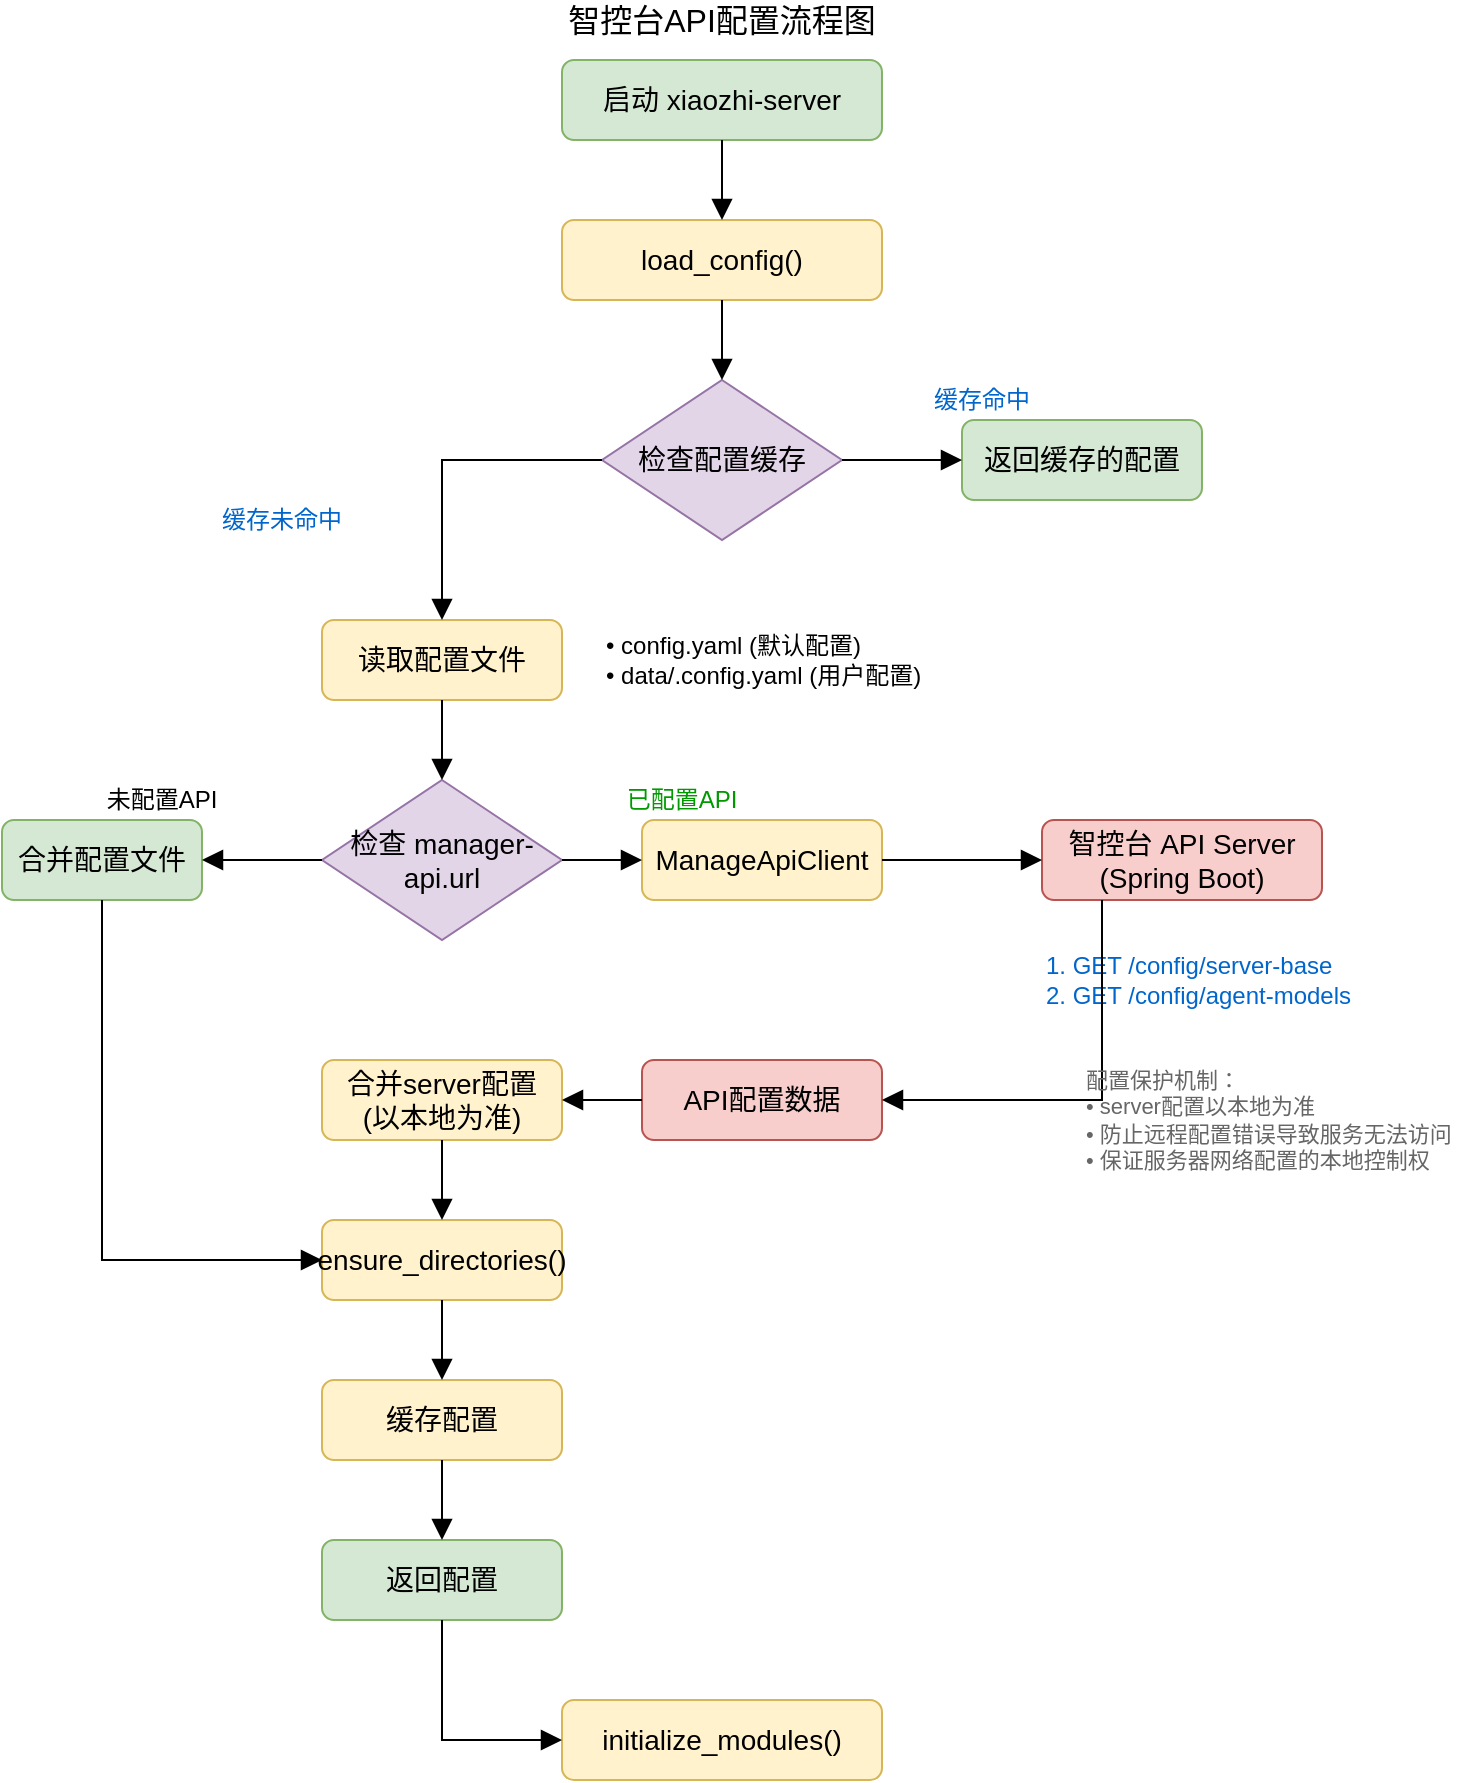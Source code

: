<mxfile>
    <diagram id="prtHgNgQTEPvFCAcTncT" name="智控台API配置流程">
        <mxGraphModel dx="1226" dy="898" grid="1" gridSize="10" guides="1" tooltips="1" connect="1" arrows="1" fold="1" page="1" pageScale="1" pageWidth="827" pageHeight="1169" math="0" shadow="0">
            <root>
                <mxCell id="0"/>
                <mxCell id="1" parent="0"/>
                <mxCell id="start" value="启动 xiaozhi-server" style="rounded=1;whiteSpace=wrap;html=1;fontSize=14;fillColor=#d5e8d4;strokeColor=#82b366;" vertex="1" parent="1">
                    <mxGeometry x="320" y="40" width="160" height="40" as="geometry"/>
                </mxCell>
                <mxCell id="load_config" value="load_config()" style="rounded=1;whiteSpace=wrap;html=1;fontSize=14;fillColor=#fff2cc;strokeColor=#d6b656;" vertex="1" parent="1">
                    <mxGeometry x="320" y="120" width="160" height="40" as="geometry"/>
                </mxCell>
                <mxCell id="edge_start_load" style="edgeStyle=orthogonalEdgeStyle;rounded=0;orthogonalLoop=1;jettySize=auto;html=1;startArrow=none;endArrow=block;startSize=8;endSize=8;" edge="1" parent="1" source="start" target="load_config">
                    <mxGeometry relative="1" as="geometry"/>
                </mxCell>
                <mxCell id="check_cache" value="检查配置缓存" style="rhombus;whiteSpace=wrap;html=1;fontSize=14;fillColor=#e1d5e7;strokeColor=#9673a6;" vertex="1" parent="1">
                    <mxGeometry x="340" y="200" width="120" height="80" as="geometry"/>
                </mxCell>
                <mxCell id="edge_load_cache" style="edgeStyle=orthogonalEdgeStyle;rounded=0;orthogonalLoop=1;jettySize=auto;html=1;startArrow=none;endArrow=block;startSize=8;endSize=8;" edge="1" parent="1" source="load_config" target="check_cache">
                    <mxGeometry relative="1" as="geometry"/>
                </mxCell>
                <mxCell id="cache_hit" value="返回缓存的配置" style="rounded=1;whiteSpace=wrap;html=1;fontSize=14;fillColor=#d5e8d4;strokeColor=#82b366;" vertex="1" parent="1">
                    <mxGeometry x="520" y="220" width="120" height="40" as="geometry"/>
                </mxCell>
                <mxCell id="edge_cache_hit" style="edgeStyle=orthogonalEdgeStyle;rounded=0;orthogonalLoop=1;jettySize=auto;html=1;startArrow=none;endArrow=block;startSize=8;endSize=8;" edge="1" parent="1" source="check_cache" target="cache_hit">
                    <mxGeometry relative="1" as="geometry">
                        <mxPoint x="520" y="240" as="targetPoint"/>
                        <Array as="points">
                            <mxPoint x="480" y="240"/>
                            <mxPoint x="520" y="240"/>
                        </Array>
                    </mxGeometry>
                </mxCell>
                <mxCell id="cache_hit_label" value="缓存命中" style="text;html=1;strokeColor=none;fillColor=none;align=center;verticalAlign=middle;whiteSpace=wrap;rounded=0;fontSize=12;fontColor=#0066CC;" vertex="1" parent="1">
                    <mxGeometry x="500" y="200" width="60" height="20" as="geometry"/>
                </mxCell>
                <mxCell id="read_files" value="读取配置文件" style="rounded=1;whiteSpace=wrap;html=1;fontSize=14;fillColor=#fff2cc;strokeColor=#d6b656;" vertex="1" parent="1">
                    <mxGeometry x="200" y="320" width="120" height="40" as="geometry"/>
                </mxCell>
                <mxCell id="edge_cache_miss" style="edgeStyle=orthogonalEdgeStyle;rounded=0;orthogonalLoop=1;jettySize=auto;html=1;startArrow=none;endArrow=block;startSize=8;endSize=8;" edge="1" parent="1" source="check_cache" target="read_files">
                    <mxGeometry relative="1" as="geometry">
                        <Array as="points">
                            <mxPoint x="260" y="240"/>
                            <mxPoint x="260" y="320"/>
                        </Array>
                    </mxGeometry>
                </mxCell>
                <mxCell id="cache_miss_label" value="缓存未命中" style="text;html=1;strokeColor=none;fillColor=none;align=center;verticalAlign=middle;whiteSpace=wrap;rounded=0;fontSize=12;fontColor=#0066CC;" vertex="1" parent="1">
                    <mxGeometry x="140" y="260" width="80" height="20" as="geometry"/>
                </mxCell>
                <mxCell id="file_list" value="• config.yaml (默认配置)&#xa;• data/.config.yaml (用户配置)" style="text;html=1;strokeColor=none;fillColor=none;align=left;verticalAlign=middle;whiteSpace=wrap;rounded=0;fontSize=12;" vertex="1" parent="1">
                    <mxGeometry x="340" y="320" width="200" height="40" as="geometry"/>
                </mxCell>
                <mxCell id="check_manager_api" value="检查 manager-api.url" style="rhombus;whiteSpace=wrap;html=1;fontSize=14;fillColor=#e1d5e7;strokeColor=#9673a6;" vertex="1" parent="1">
                    <mxGeometry x="200" y="400" width="120" height="80" as="geometry"/>
                </mxCell>
                <mxCell id="edge_files_check" style="edgeStyle=orthogonalEdgeStyle;rounded=0;orthogonalLoop=1;jettySize=auto;html=1;startArrow=none;endArrow=block;startSize=8;endSize=8;" edge="1" parent="1" source="read_files" target="check_manager_api">
                    <mxGeometry relative="1" as="geometry"/>
                </mxCell>
                <mxCell id="merge_config" value="合并配置文件" style="rounded=1;whiteSpace=wrap;html=1;fontSize=14;fillColor=#d5e8d4;strokeColor=#82b366;" vertex="1" parent="1">
                    <mxGeometry x="40" y="420" width="100" height="40" as="geometry"/>
                </mxCell>
                <mxCell id="edge_no_api" style="edgeStyle=orthogonalEdgeStyle;rounded=0;orthogonalLoop=1;jettySize=auto;html=1;startArrow=none;endArrow=block;startSize=8;endSize=8;" edge="1" parent="1" source="check_manager_api" target="merge_config">
                    <mxGeometry relative="1" as="geometry">
                        <Array as="points">
                            <mxPoint x="90" y="440"/>
                        </Array>
                    </mxGeometry>
                </mxCell>
                <mxCell id="no_api_label" value="未配置API" style="text;html=1;strokeColor=none;fillColor=none;align=center;verticalAlign=middle;whiteSpace=wrap;rounded=0;fontSize=12;fontColor:#CC0000;" vertex="1" parent="1">
                    <mxGeometry x="80" y="400" width="80" height="20" as="geometry"/>
                </mxCell>
                <mxCell id="api_client" value="ManageApiClient" style="rounded=1;whiteSpace=wrap;html=1;fontSize=14;fillColor=#fff2cc;strokeColor=#d6b656;" vertex="1" parent="1">
                    <mxGeometry x="360" y="420" width="120" height="40" as="geometry"/>
                </mxCell>
                <mxCell id="edge_has_api" style="edgeStyle=orthogonalEdgeStyle;rounded=0;orthogonalLoop=1;jettySize=auto;html=1;startArrow=none;endArrow=block;startSize=8;endSize=8;" edge="1" parent="1" source="check_manager_api" target="api_client">
                    <mxGeometry relative="1" as="geometry">
                        <Array as="points">
                            <mxPoint x="340" y="440"/>
                            <mxPoint x="360" y="440"/>
                        </Array>
                    </mxGeometry>
                </mxCell>
                <mxCell id="has_api_label" value="已配置API" style="text;html=1;strokeColor=none;fillColor=none;align=center;verticalAlign=middle;whiteSpace=wrap;rounded=0;fontSize=12;fontColor=#009900;" vertex="1" parent="1">
                    <mxGeometry x="340" y="400" width="80" height="20" as="geometry"/>
                </mxCell>
                <mxCell id="manager_api_server" value="智控台 API Server&#xa;(Spring Boot)" style="rounded=1;whiteSpace=wrap;html=1;fontSize=14;fillColor=#f8cecc;strokeColor=#b85450;" vertex="1" parent="1">
                    <mxGeometry x="560" y="420" width="140" height="40" as="geometry"/>
                </mxCell>
                <mxCell id="edge_api_call" style="edgeStyle=orthogonalEdgeStyle;rounded=0;orthogonalLoop=1;jettySize=auto;html=1;startArrow=none;endArrow=block;startSize=8;endSize=8;" edge="1" parent="1" source="api_client" target="manager_api_server">
                    <mxGeometry relative="1" as="geometry"/>
                </mxCell>
                <mxCell id="api_calls" value="1. GET /config/server-base&#xa;2. GET /config/agent-models" style="text;html=1;strokeColor=none;fillColor=none;align=left;verticalAlign=middle;whiteSpace=wrap;rounded=0;fontSize=12;fontColor=#0066CC;" vertex="1" parent="1">
                    <mxGeometry x="560" y="480" width="200" height="40" as="geometry"/>
                </mxCell>
                <mxCell id="api_response" value="API配置数据" style="rounded=1;whiteSpace=wrap;html=1;fontSize=14;fillColor=#f8cecc;strokeColor=#b85450;" vertex="1" parent="1">
                    <mxGeometry x="360" y="540" width="120" height="40" as="geometry"/>
                </mxCell>
                <mxCell id="edge_api_response" style="edgeStyle=orthogonalEdgeStyle;rounded=0;orthogonalLoop=1;jettySize=auto;html=1;startArrow=none;endArrow=block;startSize=8;endSize=8;" edge="1" parent="1" source="manager_api_server" target="api_response">
                    <mxGeometry relative="1" as="geometry">
                        <Array as="points">
                            <mxPoint x="590" y="500"/>
                            <mxPoint x="590" y="560"/>
                            <mxPoint x="480" y="560"/>
                        </Array>
                    </mxGeometry>
                </mxCell>
                <mxCell id="server_config_merge" value="合并server配置&#xa;(以本地为准)" style="rounded=1;whiteSpace=wrap;html=1;fontSize=14;fillColor=#fff2cc;strokeColor=#d6b656;" vertex="1" parent="1">
                    <mxGeometry x="200" y="540" width="120" height="40" as="geometry"/>
                </mxCell>
                <mxCell id="edge_merge_server" style="edgeStyle=orthogonalEdgeStyle;rounded=0;orthogonalLoop=1;jettySize=auto;html=1;startArrow=none;endArrow=block;startSize=8;endSize=8;" edge="1" parent="1" source="api_response" target="server_config_merge">
                    <mxGeometry relative="1" as="geometry"/>
                </mxCell>
                <mxCell id="ensure_dirs" value="ensure_directories()" style="rounded=1;whiteSpace=wrap;html=1;fontSize=14;fillColor=#fff2cc;strokeColor=#d6b656;" vertex="1" parent="1">
                    <mxGeometry x="200" y="620" width="120" height="40" as="geometry"/>
                </mxCell>
                <mxCell id="edge_dirs_merge" style="edgeStyle=orthogonalEdgeStyle;rounded=0;orthogonalLoop=1;jettySize=auto;html=1;startArrow=none;endArrow=block;startSize=8;endSize=8;" edge="1" parent="1" source="merge_config" target="ensure_dirs">
                    <mxGeometry relative="1" as="geometry">
                        <Array as="points">
                            <mxPoint x="90" y="560"/>
                            <mxPoint x="90" y="640"/>
                            <mxPoint x="200" y="640"/>
                        </Array>
                    </mxGeometry>
                </mxCell>
                <mxCell id="edge_dirs_api" style="edgeStyle=orthogonalEdgeStyle;rounded=0;orthogonalLoop=1;jettySize=auto;html=1;startArrow=none;endArrow=block;startSize=8;endSize=8;" edge="1" parent="1" source="server_config_merge" target="ensure_dirs">
                    <mxGeometry relative="1" as="geometry"/>
                </mxCell>
                <mxCell id="cache_config" value="缓存配置" style="rounded=1;whiteSpace=wrap;html=1;fontSize=14;fillColor=#fff2cc;strokeColor=#d6b656;" vertex="1" parent="1">
                    <mxGeometry x="200" y="700" width="120" height="40" as="geometry"/>
                </mxCell>
                <mxCell id="edge_cache_config" style="edgeStyle=orthogonalEdgeStyle;rounded=0;orthogonalLoop=1;jettySize=auto;html=1;startArrow=none;endArrow=block;startSize=8;endSize=8;" edge="1" parent="1" source="ensure_dirs" target="cache_config">
                    <mxGeometry relative="1" as="geometry"/>
                </mxCell>
                <mxCell id="return_config" value="返回配置" style="rounded=1;whiteSpace=wrap;html=1;fontSize=14;fillColor=#d5e8d4;strokeColor=#82b366;" vertex="1" parent="1">
                    <mxGeometry x="200" y="780" width="120" height="40" as="geometry"/>
                </mxCell>
                <mxCell id="edge_return_config" style="edgeStyle=orthogonalEdgeStyle;rounded=0;orthogonalLoop=1;jettySize=auto;html=1;startArrow=none;endArrow=block;startSize=8;endSize=8;" edge="1" parent="1" source="cache_config" target="return_config">
                    <mxGeometry relative="1" as="geometry"/>
                </mxCell>
                <mxCell id="modules_init" value="initialize_modules()" style="rounded=1;whiteSpace=wrap;html=1;fontSize=14;fillColor=#fff2cc;strokeColor=#d6b656;" vertex="1" parent="1">
                    <mxGeometry x="320" y="860" width="160" height="40" as="geometry"/>
                </mxCell>
                <mxCell id="edge_modules_init" style="edgeStyle=orthogonalEdgeStyle;rounded=0;orthogonalLoop=1;jettySize=auto;html=1;startArrow=none;endArrow=block;startSize=8;endSize=8;" edge="1" parent="1" source="return_config" target="modules_init">
                    <mxGeometry relative="1" as="geometry">
                        <Array as="points">
                            <mxPoint x="260" y="820"/>
                            <mxPoint x="260" y="880"/>
                            <mxPoint x="320" y="880"/>
                        </Array>
                    </mxGeometry>
                </mxCell>
                <mxCell id="config_notes" value="配置保护机制：&#xa;• server配置以本地为准&#xa;• 防止远程配置错误导致服务无法访问&#xa;• 保证服务器网络配置的本地控制权" style="text;html=1;strokeColor=none;fillColor=none;align=left;verticalAlign=middle;whiteSpace=wrap;rounded=0;fontSize=11;fontColor=#666666;" vertex="1" parent="1">
                    <mxGeometry x="580" y="540" width="200" height="60" as="geometry"/>
                </mxCell>
                <mxCell id="flow_title" value="智控台API配置流程图" style="text;html=1;strokeColor=none;fillColor=none;align=center;verticalAlign=middle;whiteSpace=wrap;rounded=0;fontSize=16;fontWeight=bold;" vertex="1" parent="1">
                    <mxGeometry x="320" y="10" width="160" height="20" as="geometry"/>
                </mxCell>
            </root>
        </mxGraphModel>
    </diagram>
</mxfile>